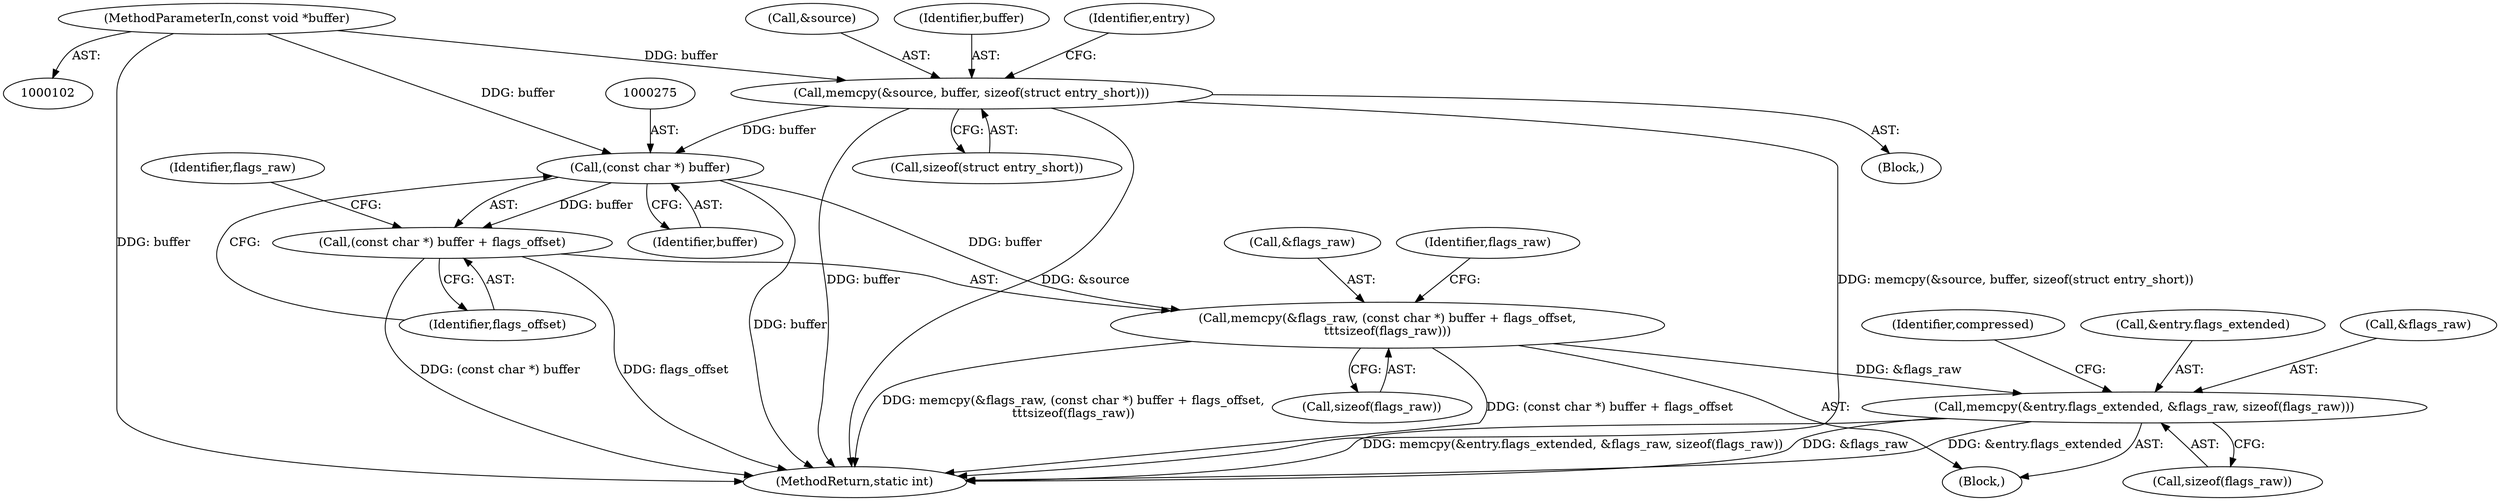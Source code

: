 digraph "0_libgit2_3207ddb0103543da8ad2139ec6539f590f9900c1@API" {
"1000138" [label="(Call,memcpy(&source, buffer, sizeof(struct entry_short)))"];
"1000106" [label="(MethodParameterIn,const void *buffer)"];
"1000274" [label="(Call,(const char *) buffer)"];
"1000270" [label="(Call,memcpy(&flags_raw, (const char *) buffer + flags_offset,\n\t\t\tsizeof(flags_raw)))"];
"1000284" [label="(Call,memcpy(&entry.flags_extended, &flags_raw, sizeof(flags_raw)))"];
"1000273" [label="(Call,(const char *) buffer + flags_offset)"];
"1000147" [label="(Identifier,entry)"];
"1000267" [label="(Block,)"];
"1000109" [label="(Block,)"];
"1000284" [label="(Call,memcpy(&entry.flags_extended, &flags_raw, sizeof(flags_raw)))"];
"1000142" [label="(Call,sizeof(struct entry_short))"];
"1000270" [label="(Call,memcpy(&flags_raw, (const char *) buffer + flags_offset,\n\t\t\tsizeof(flags_raw)))"];
"1000296" [label="(Identifier,compressed)"];
"1000278" [label="(Call,sizeof(flags_raw))"];
"1000291" [label="(Call,sizeof(flags_raw))"];
"1000463" [label="(MethodReturn,static int)"];
"1000138" [label="(Call,memcpy(&source, buffer, sizeof(struct entry_short)))"];
"1000277" [label="(Identifier,flags_offset)"];
"1000285" [label="(Call,&entry.flags_extended)"];
"1000279" [label="(Identifier,flags_raw)"];
"1000106" [label="(MethodParameterIn,const void *buffer)"];
"1000139" [label="(Call,&source)"];
"1000274" [label="(Call,(const char *) buffer)"];
"1000273" [label="(Call,(const char *) buffer + flags_offset)"];
"1000271" [label="(Call,&flags_raw)"];
"1000289" [label="(Call,&flags_raw)"];
"1000276" [label="(Identifier,buffer)"];
"1000141" [label="(Identifier,buffer)"];
"1000281" [label="(Identifier,flags_raw)"];
"1000138" -> "1000109"  [label="AST: "];
"1000138" -> "1000142"  [label="CFG: "];
"1000139" -> "1000138"  [label="AST: "];
"1000141" -> "1000138"  [label="AST: "];
"1000142" -> "1000138"  [label="AST: "];
"1000147" -> "1000138"  [label="CFG: "];
"1000138" -> "1000463"  [label="DDG: buffer"];
"1000138" -> "1000463"  [label="DDG: &source"];
"1000138" -> "1000463"  [label="DDG: memcpy(&source, buffer, sizeof(struct entry_short))"];
"1000106" -> "1000138"  [label="DDG: buffer"];
"1000138" -> "1000274"  [label="DDG: buffer"];
"1000106" -> "1000102"  [label="AST: "];
"1000106" -> "1000463"  [label="DDG: buffer"];
"1000106" -> "1000274"  [label="DDG: buffer"];
"1000274" -> "1000273"  [label="AST: "];
"1000274" -> "1000276"  [label="CFG: "];
"1000275" -> "1000274"  [label="AST: "];
"1000276" -> "1000274"  [label="AST: "];
"1000277" -> "1000274"  [label="CFG: "];
"1000274" -> "1000463"  [label="DDG: buffer"];
"1000274" -> "1000270"  [label="DDG: buffer"];
"1000274" -> "1000273"  [label="DDG: buffer"];
"1000270" -> "1000267"  [label="AST: "];
"1000270" -> "1000278"  [label="CFG: "];
"1000271" -> "1000270"  [label="AST: "];
"1000273" -> "1000270"  [label="AST: "];
"1000278" -> "1000270"  [label="AST: "];
"1000281" -> "1000270"  [label="CFG: "];
"1000270" -> "1000463"  [label="DDG: (const char *) buffer + flags_offset"];
"1000270" -> "1000463"  [label="DDG: memcpy(&flags_raw, (const char *) buffer + flags_offset,\n\t\t\tsizeof(flags_raw))"];
"1000270" -> "1000284"  [label="DDG: &flags_raw"];
"1000284" -> "1000267"  [label="AST: "];
"1000284" -> "1000291"  [label="CFG: "];
"1000285" -> "1000284"  [label="AST: "];
"1000289" -> "1000284"  [label="AST: "];
"1000291" -> "1000284"  [label="AST: "];
"1000296" -> "1000284"  [label="CFG: "];
"1000284" -> "1000463"  [label="DDG: &entry.flags_extended"];
"1000284" -> "1000463"  [label="DDG: memcpy(&entry.flags_extended, &flags_raw, sizeof(flags_raw))"];
"1000284" -> "1000463"  [label="DDG: &flags_raw"];
"1000273" -> "1000277"  [label="CFG: "];
"1000277" -> "1000273"  [label="AST: "];
"1000279" -> "1000273"  [label="CFG: "];
"1000273" -> "1000463"  [label="DDG: (const char *) buffer"];
"1000273" -> "1000463"  [label="DDG: flags_offset"];
}
